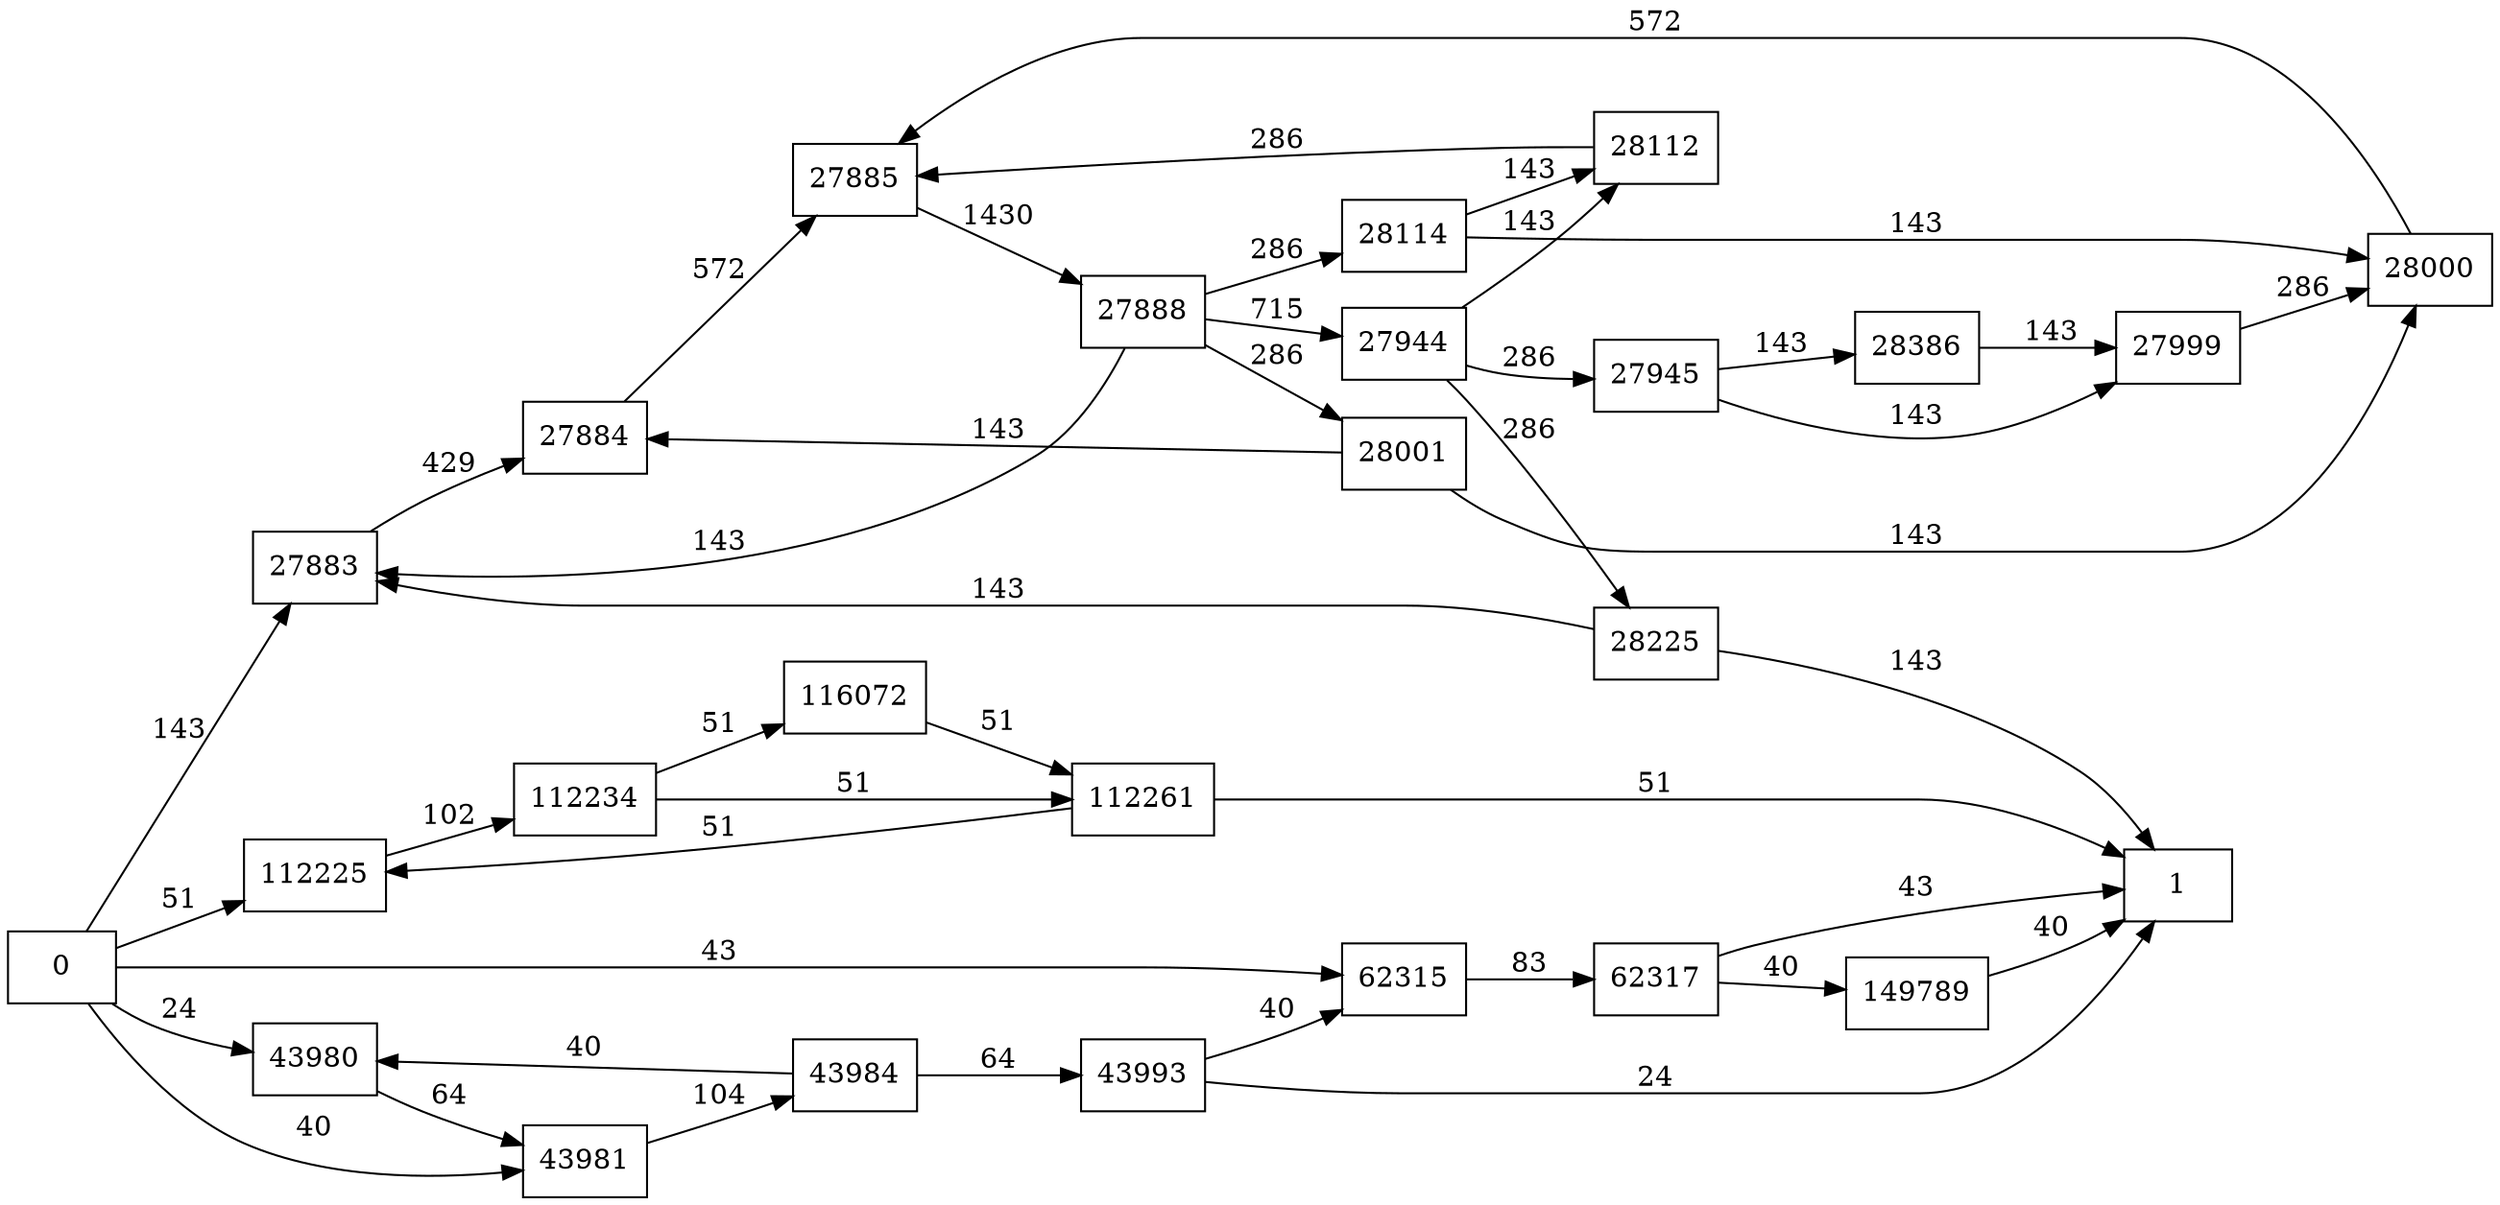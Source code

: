 digraph {
	graph [rankdir=LR]
	node [shape=rectangle]
	27883 -> 27884 [label=429]
	27884 -> 27885 [label=572]
	27885 -> 27888 [label=1430]
	27888 -> 27944 [label=715]
	27888 -> 28001 [label=286]
	27888 -> 27883 [label=143]
	27888 -> 28114 [label=286]
	27944 -> 27945 [label=286]
	27944 -> 28225 [label=286]
	27944 -> 28112 [label=143]
	27945 -> 27999 [label=143]
	27945 -> 28386 [label=143]
	27999 -> 28000 [label=286]
	28000 -> 27885 [label=572]
	28001 -> 27884 [label=143]
	28001 -> 28000 [label=143]
	28112 -> 27885 [label=286]
	28114 -> 28000 [label=143]
	28114 -> 28112 [label=143]
	28225 -> 27883 [label=143]
	28225 -> 1 [label=143]
	28386 -> 27999 [label=143]
	43980 -> 43981 [label=64]
	43981 -> 43984 [label=104]
	43984 -> 43993 [label=64]
	43984 -> 43980 [label=40]
	43993 -> 1 [label=24]
	43993 -> 62315 [label=40]
	62315 -> 62317 [label=83]
	62317 -> 1 [label=43]
	62317 -> 149789 [label=40]
	112225 -> 112234 [label=102]
	112234 -> 112261 [label=51]
	112234 -> 116072 [label=51]
	112261 -> 112225 [label=51]
	112261 -> 1 [label=51]
	116072 -> 112261 [label=51]
	149789 -> 1 [label=40]
	0 -> 27883 [label=143]
	0 -> 43980 [label=24]
	0 -> 62315 [label=43]
	0 -> 112225 [label=51]
	0 -> 43981 [label=40]
}
